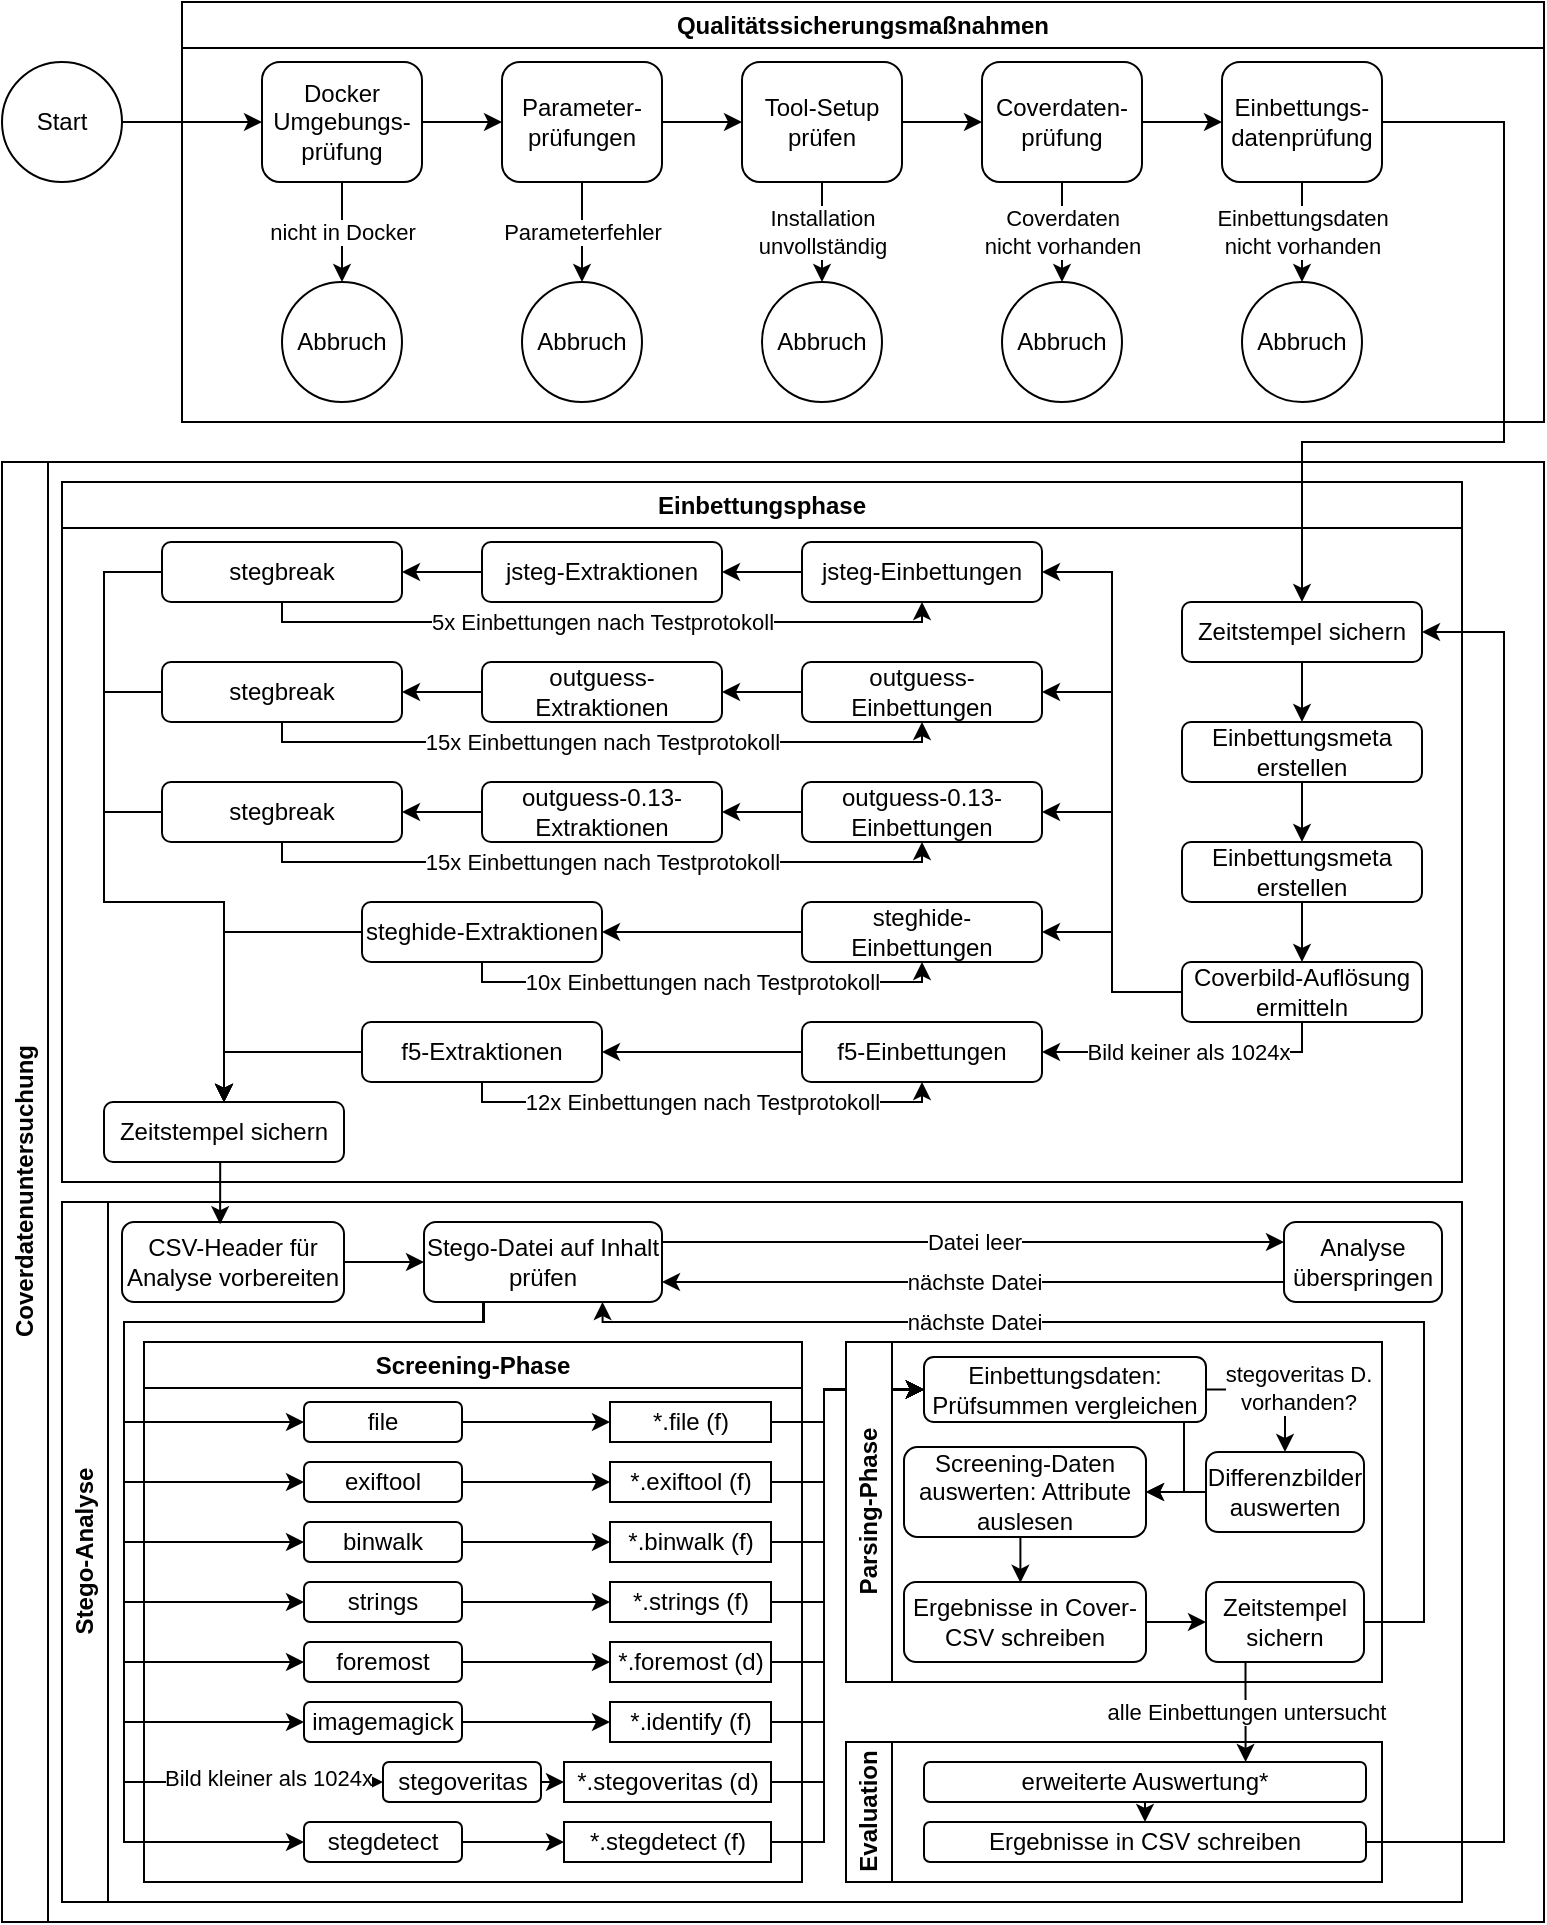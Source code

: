 <mxfile version="20.6.0" type="github">
  <diagram id="C5RBs43oDa-KdzZeNtuy" name="Page-1">
    <mxGraphModel dx="1217" dy="1200" grid="1" gridSize="10" guides="1" tooltips="1" connect="1" arrows="1" fold="1" page="1" pageScale="1" pageWidth="827" pageHeight="1169" math="0" shadow="0">
      <root>
        <mxCell id="WIyWlLk6GJQsqaUBKTNV-0" />
        <mxCell id="WIyWlLk6GJQsqaUBKTNV-1" parent="WIyWlLk6GJQsqaUBKTNV-0" />
        <mxCell id="hyNuw_h5IcWthA8tWcbj-4" value="Qualitätssicherungsmaßnahmen" style="swimlane;whiteSpace=wrap;html=1;labelBackgroundColor=none;" vertex="1" parent="WIyWlLk6GJQsqaUBKTNV-1">
          <mxGeometry x="119" y="10" width="681" height="210" as="geometry" />
        </mxCell>
        <mxCell id="hyNuw_h5IcWthA8tWcbj-13" style="edgeStyle=orthogonalEdgeStyle;rounded=0;orthogonalLoop=1;jettySize=auto;html=1;exitX=1;exitY=0.5;exitDx=0;exitDy=0;entryX=0;entryY=0.5;entryDx=0;entryDy=0;" edge="1" parent="hyNuw_h5IcWthA8tWcbj-4" source="hyNuw_h5IcWthA8tWcbj-6" target="hyNuw_h5IcWthA8tWcbj-7">
          <mxGeometry relative="1" as="geometry" />
        </mxCell>
        <mxCell id="hyNuw_h5IcWthA8tWcbj-23" value="nicht in Docker" style="edgeStyle=orthogonalEdgeStyle;rounded=0;orthogonalLoop=1;jettySize=auto;html=1;exitX=0.5;exitY=1;exitDx=0;exitDy=0;entryX=0.5;entryY=0;entryDx=0;entryDy=0;" edge="1" parent="hyNuw_h5IcWthA8tWcbj-4" source="hyNuw_h5IcWthA8tWcbj-6" target="hyNuw_h5IcWthA8tWcbj-17">
          <mxGeometry relative="1" as="geometry" />
        </mxCell>
        <mxCell id="hyNuw_h5IcWthA8tWcbj-6" value="&lt;div&gt;Docker&lt;/div&gt;&lt;div&gt;Umgebungs-prüfung&lt;/div&gt;" style="rounded=1;whiteSpace=wrap;html=1;labelBackgroundColor=none;" vertex="1" parent="hyNuw_h5IcWthA8tWcbj-4">
          <mxGeometry x="40" y="30" width="80" height="60" as="geometry" />
        </mxCell>
        <mxCell id="hyNuw_h5IcWthA8tWcbj-14" style="edgeStyle=orthogonalEdgeStyle;rounded=0;orthogonalLoop=1;jettySize=auto;html=1;exitX=1;exitY=0.5;exitDx=0;exitDy=0;entryX=0;entryY=0.5;entryDx=0;entryDy=0;" edge="1" parent="hyNuw_h5IcWthA8tWcbj-4" source="hyNuw_h5IcWthA8tWcbj-7" target="hyNuw_h5IcWthA8tWcbj-8">
          <mxGeometry relative="1" as="geometry" />
        </mxCell>
        <mxCell id="hyNuw_h5IcWthA8tWcbj-24" value="Parameterfehler" style="edgeStyle=orthogonalEdgeStyle;rounded=0;orthogonalLoop=1;jettySize=auto;html=1;exitX=0.5;exitY=1;exitDx=0;exitDy=0;entryX=0.5;entryY=0;entryDx=0;entryDy=0;" edge="1" parent="hyNuw_h5IcWthA8tWcbj-4" source="hyNuw_h5IcWthA8tWcbj-7" target="hyNuw_h5IcWthA8tWcbj-18">
          <mxGeometry relative="1" as="geometry" />
        </mxCell>
        <mxCell id="hyNuw_h5IcWthA8tWcbj-7" value="&lt;div&gt;Parameter-&lt;/div&gt;&lt;div&gt;prüfungen&lt;br&gt;&lt;/div&gt;" style="rounded=1;whiteSpace=wrap;html=1;labelBackgroundColor=none;" vertex="1" parent="hyNuw_h5IcWthA8tWcbj-4">
          <mxGeometry x="160" y="30" width="80" height="60" as="geometry" />
        </mxCell>
        <mxCell id="hyNuw_h5IcWthA8tWcbj-15" style="edgeStyle=orthogonalEdgeStyle;rounded=0;orthogonalLoop=1;jettySize=auto;html=1;exitX=1;exitY=0.5;exitDx=0;exitDy=0;entryX=0;entryY=0.5;entryDx=0;entryDy=0;" edge="1" parent="hyNuw_h5IcWthA8tWcbj-4" source="hyNuw_h5IcWthA8tWcbj-8" target="hyNuw_h5IcWthA8tWcbj-10">
          <mxGeometry relative="1" as="geometry" />
        </mxCell>
        <mxCell id="hyNuw_h5IcWthA8tWcbj-25" value="&lt;div&gt;Installation&lt;/div&gt;&lt;div&gt;unvollständig&lt;/div&gt;" style="edgeStyle=orthogonalEdgeStyle;rounded=0;orthogonalLoop=1;jettySize=auto;html=1;exitX=0.5;exitY=1;exitDx=0;exitDy=0;entryX=0.5;entryY=0;entryDx=0;entryDy=0;" edge="1" parent="hyNuw_h5IcWthA8tWcbj-4" source="hyNuw_h5IcWthA8tWcbj-8" target="hyNuw_h5IcWthA8tWcbj-19">
          <mxGeometry relative="1" as="geometry" />
        </mxCell>
        <mxCell id="hyNuw_h5IcWthA8tWcbj-8" value="&lt;div&gt;Tool-Setup&lt;/div&gt;&lt;div&gt;prüfen&lt;br&gt;&lt;/div&gt;" style="rounded=1;whiteSpace=wrap;html=1;labelBackgroundColor=none;" vertex="1" parent="hyNuw_h5IcWthA8tWcbj-4">
          <mxGeometry x="280" y="30" width="80" height="60" as="geometry" />
        </mxCell>
        <mxCell id="hyNuw_h5IcWthA8tWcbj-16" style="edgeStyle=orthogonalEdgeStyle;rounded=0;orthogonalLoop=1;jettySize=auto;html=1;exitX=1;exitY=0.5;exitDx=0;exitDy=0;entryX=0;entryY=0.5;entryDx=0;entryDy=0;" edge="1" parent="hyNuw_h5IcWthA8tWcbj-4" source="hyNuw_h5IcWthA8tWcbj-10" target="hyNuw_h5IcWthA8tWcbj-12">
          <mxGeometry relative="1" as="geometry" />
        </mxCell>
        <mxCell id="hyNuw_h5IcWthA8tWcbj-26" value="&lt;div&gt;Coverdaten&lt;/div&gt;&lt;div&gt;nicht vorhanden&lt;/div&gt;" style="edgeStyle=orthogonalEdgeStyle;rounded=0;orthogonalLoop=1;jettySize=auto;html=1;exitX=0.5;exitY=1;exitDx=0;exitDy=0;" edge="1" parent="hyNuw_h5IcWthA8tWcbj-4" source="hyNuw_h5IcWthA8tWcbj-10" target="hyNuw_h5IcWthA8tWcbj-20">
          <mxGeometry relative="1" as="geometry" />
        </mxCell>
        <mxCell id="hyNuw_h5IcWthA8tWcbj-10" value="Coverdaten-prüfung" style="rounded=1;whiteSpace=wrap;html=1;labelBackgroundColor=none;" vertex="1" parent="hyNuw_h5IcWthA8tWcbj-4">
          <mxGeometry x="400" y="30" width="80" height="60" as="geometry" />
        </mxCell>
        <mxCell id="hyNuw_h5IcWthA8tWcbj-27" value="&lt;div&gt;Einbettungsdaten&lt;/div&gt;&lt;div&gt;nicht vorhanden&lt;br&gt;&lt;/div&gt;" style="edgeStyle=orthogonalEdgeStyle;rounded=0;orthogonalLoop=1;jettySize=auto;html=1;exitX=0.5;exitY=1;exitDx=0;exitDy=0;" edge="1" parent="hyNuw_h5IcWthA8tWcbj-4" source="hyNuw_h5IcWthA8tWcbj-12" target="hyNuw_h5IcWthA8tWcbj-22">
          <mxGeometry relative="1" as="geometry" />
        </mxCell>
        <mxCell id="hyNuw_h5IcWthA8tWcbj-12" value="Einbettungs-datenprüfung" style="rounded=1;whiteSpace=wrap;html=1;labelBackgroundColor=none;" vertex="1" parent="hyNuw_h5IcWthA8tWcbj-4">
          <mxGeometry x="520" y="30" width="80" height="60" as="geometry" />
        </mxCell>
        <mxCell id="hyNuw_h5IcWthA8tWcbj-17" value="Abbruch" style="ellipse;whiteSpace=wrap;html=1;aspect=fixed;labelBackgroundColor=none;" vertex="1" parent="hyNuw_h5IcWthA8tWcbj-4">
          <mxGeometry x="50" y="140" width="60" height="60" as="geometry" />
        </mxCell>
        <mxCell id="hyNuw_h5IcWthA8tWcbj-18" value="Abbruch" style="ellipse;whiteSpace=wrap;html=1;aspect=fixed;labelBackgroundColor=none;" vertex="1" parent="hyNuw_h5IcWthA8tWcbj-4">
          <mxGeometry x="170" y="140" width="60" height="60" as="geometry" />
        </mxCell>
        <mxCell id="hyNuw_h5IcWthA8tWcbj-19" value="Abbruch" style="ellipse;whiteSpace=wrap;html=1;aspect=fixed;labelBackgroundColor=none;" vertex="1" parent="hyNuw_h5IcWthA8tWcbj-4">
          <mxGeometry x="290" y="140" width="60" height="60" as="geometry" />
        </mxCell>
        <mxCell id="hyNuw_h5IcWthA8tWcbj-20" value="Abbruch" style="ellipse;whiteSpace=wrap;html=1;aspect=fixed;labelBackgroundColor=none;" vertex="1" parent="hyNuw_h5IcWthA8tWcbj-4">
          <mxGeometry x="410" y="140" width="60" height="60" as="geometry" />
        </mxCell>
        <mxCell id="hyNuw_h5IcWthA8tWcbj-22" value="Abbruch" style="ellipse;whiteSpace=wrap;html=1;aspect=fixed;labelBackgroundColor=none;" vertex="1" parent="hyNuw_h5IcWthA8tWcbj-4">
          <mxGeometry x="530" y="140" width="60" height="60" as="geometry" />
        </mxCell>
        <mxCell id="hyNuw_h5IcWthA8tWcbj-21" style="edgeStyle=orthogonalEdgeStyle;rounded=0;orthogonalLoop=1;jettySize=auto;html=1;exitX=1;exitY=0.5;exitDx=0;exitDy=0;" edge="1" parent="WIyWlLk6GJQsqaUBKTNV-1" source="hyNuw_h5IcWthA8tWcbj-5" target="hyNuw_h5IcWthA8tWcbj-6">
          <mxGeometry relative="1" as="geometry" />
        </mxCell>
        <mxCell id="hyNuw_h5IcWthA8tWcbj-5" value="Start" style="ellipse;whiteSpace=wrap;html=1;aspect=fixed;labelBackgroundColor=none;" vertex="1" parent="WIyWlLk6GJQsqaUBKTNV-1">
          <mxGeometry x="29" y="40" width="60" height="60" as="geometry" />
        </mxCell>
        <mxCell id="hyNuw_h5IcWthA8tWcbj-29" value="&lt;div&gt;Coverdatenuntersuchung&lt;/div&gt;" style="swimlane;horizontal=0;whiteSpace=wrap;html=1;labelBackgroundColor=none;" vertex="1" parent="WIyWlLk6GJQsqaUBKTNV-1">
          <mxGeometry x="29" y="240" width="771" height="730" as="geometry" />
        </mxCell>
        <mxCell id="hyNuw_h5IcWthA8tWcbj-31" value="Einbettungsphase" style="swimlane;whiteSpace=wrap;html=1;labelBackgroundColor=none;" vertex="1" parent="hyNuw_h5IcWthA8tWcbj-29">
          <mxGeometry x="30" y="10" width="700" height="350" as="geometry">
            <mxRectangle x="40" y="20" width="140" height="30" as="alternateBounds" />
          </mxGeometry>
        </mxCell>
        <mxCell id="hyNuw_h5IcWthA8tWcbj-52" style="edgeStyle=orthogonalEdgeStyle;rounded=0;orthogonalLoop=1;jettySize=auto;html=1;exitX=0;exitY=0.5;exitDx=0;exitDy=0;entryX=1;entryY=0.5;entryDx=0;entryDy=0;" edge="1" parent="hyNuw_h5IcWthA8tWcbj-31" source="hyNuw_h5IcWthA8tWcbj-32" target="hyNuw_h5IcWthA8tWcbj-37">
          <mxGeometry relative="1" as="geometry" />
        </mxCell>
        <mxCell id="hyNuw_h5IcWthA8tWcbj-32" value="jsteg-Einbettungen" style="rounded=1;whiteSpace=wrap;html=1;labelBackgroundColor=none;" vertex="1" parent="hyNuw_h5IcWthA8tWcbj-31">
          <mxGeometry x="370" y="30" width="120" height="30" as="geometry" />
        </mxCell>
        <mxCell id="hyNuw_h5IcWthA8tWcbj-53" style="edgeStyle=orthogonalEdgeStyle;rounded=0;orthogonalLoop=1;jettySize=auto;html=1;exitX=0;exitY=0.5;exitDx=0;exitDy=0;entryX=1;entryY=0.5;entryDx=0;entryDy=0;" edge="1" parent="hyNuw_h5IcWthA8tWcbj-31" source="hyNuw_h5IcWthA8tWcbj-33" target="hyNuw_h5IcWthA8tWcbj-38">
          <mxGeometry relative="1" as="geometry" />
        </mxCell>
        <mxCell id="hyNuw_h5IcWthA8tWcbj-33" value="outguess-Einbettungen" style="rounded=1;whiteSpace=wrap;html=1;labelBackgroundColor=none;" vertex="1" parent="hyNuw_h5IcWthA8tWcbj-31">
          <mxGeometry x="370" y="90" width="120" height="30" as="geometry" />
        </mxCell>
        <mxCell id="hyNuw_h5IcWthA8tWcbj-54" style="edgeStyle=orthogonalEdgeStyle;rounded=0;orthogonalLoop=1;jettySize=auto;html=1;exitX=0;exitY=0.5;exitDx=0;exitDy=0;entryX=1;entryY=0.5;entryDx=0;entryDy=0;" edge="1" parent="hyNuw_h5IcWthA8tWcbj-31" source="hyNuw_h5IcWthA8tWcbj-34" target="hyNuw_h5IcWthA8tWcbj-39">
          <mxGeometry relative="1" as="geometry" />
        </mxCell>
        <mxCell id="hyNuw_h5IcWthA8tWcbj-34" value="outguess-0.13-Einbettungen" style="rounded=1;whiteSpace=wrap;html=1;labelBackgroundColor=none;" vertex="1" parent="hyNuw_h5IcWthA8tWcbj-31">
          <mxGeometry x="370" y="150" width="120" height="30" as="geometry" />
        </mxCell>
        <mxCell id="hyNuw_h5IcWthA8tWcbj-55" style="edgeStyle=orthogonalEdgeStyle;rounded=0;orthogonalLoop=1;jettySize=auto;html=1;exitX=0;exitY=0.5;exitDx=0;exitDy=0;entryX=1;entryY=0.5;entryDx=0;entryDy=0;" edge="1" parent="hyNuw_h5IcWthA8tWcbj-31" source="hyNuw_h5IcWthA8tWcbj-35" target="hyNuw_h5IcWthA8tWcbj-40">
          <mxGeometry relative="1" as="geometry" />
        </mxCell>
        <mxCell id="hyNuw_h5IcWthA8tWcbj-35" value="steghide-Einbettungen" style="rounded=1;whiteSpace=wrap;html=1;labelBackgroundColor=none;" vertex="1" parent="hyNuw_h5IcWthA8tWcbj-31">
          <mxGeometry x="370" y="210" width="120" height="30" as="geometry" />
        </mxCell>
        <mxCell id="hyNuw_h5IcWthA8tWcbj-56" style="edgeStyle=orthogonalEdgeStyle;rounded=0;orthogonalLoop=1;jettySize=auto;html=1;exitX=0;exitY=0.5;exitDx=0;exitDy=0;entryX=1;entryY=0.5;entryDx=0;entryDy=0;" edge="1" parent="hyNuw_h5IcWthA8tWcbj-31" source="hyNuw_h5IcWthA8tWcbj-36" target="hyNuw_h5IcWthA8tWcbj-41">
          <mxGeometry relative="1" as="geometry" />
        </mxCell>
        <mxCell id="hyNuw_h5IcWthA8tWcbj-36" value="f5-Einbettungen" style="rounded=1;whiteSpace=wrap;html=1;labelBackgroundColor=none;" vertex="1" parent="hyNuw_h5IcWthA8tWcbj-31">
          <mxGeometry x="370" y="270" width="120" height="30" as="geometry" />
        </mxCell>
        <mxCell id="hyNuw_h5IcWthA8tWcbj-82" style="edgeStyle=orthogonalEdgeStyle;rounded=0;orthogonalLoop=1;jettySize=auto;html=1;exitX=0;exitY=0.5;exitDx=0;exitDy=0;entryX=1;entryY=0.5;entryDx=0;entryDy=0;" edge="1" parent="hyNuw_h5IcWthA8tWcbj-31" source="hyNuw_h5IcWthA8tWcbj-37" target="hyNuw_h5IcWthA8tWcbj-57">
          <mxGeometry relative="1" as="geometry" />
        </mxCell>
        <mxCell id="hyNuw_h5IcWthA8tWcbj-37" value="jsteg-Extraktionen" style="rounded=1;whiteSpace=wrap;html=1;labelBackgroundColor=none;" vertex="1" parent="hyNuw_h5IcWthA8tWcbj-31">
          <mxGeometry x="210" y="30" width="120" height="30" as="geometry" />
        </mxCell>
        <mxCell id="hyNuw_h5IcWthA8tWcbj-83" style="edgeStyle=orthogonalEdgeStyle;rounded=0;orthogonalLoop=1;jettySize=auto;html=1;exitX=0;exitY=0.5;exitDx=0;exitDy=0;entryX=1;entryY=0.5;entryDx=0;entryDy=0;" edge="1" parent="hyNuw_h5IcWthA8tWcbj-31" source="hyNuw_h5IcWthA8tWcbj-38" target="hyNuw_h5IcWthA8tWcbj-58">
          <mxGeometry relative="1" as="geometry" />
        </mxCell>
        <mxCell id="hyNuw_h5IcWthA8tWcbj-38" value="&lt;div&gt;outguess-Extraktionen&lt;/div&gt;" style="rounded=1;whiteSpace=wrap;html=1;labelBackgroundColor=none;" vertex="1" parent="hyNuw_h5IcWthA8tWcbj-31">
          <mxGeometry x="210" y="90" width="120" height="30" as="geometry" />
        </mxCell>
        <mxCell id="hyNuw_h5IcWthA8tWcbj-84" style="edgeStyle=orthogonalEdgeStyle;rounded=0;orthogonalLoop=1;jettySize=auto;html=1;exitX=0;exitY=0.5;exitDx=0;exitDy=0;entryX=1;entryY=0.5;entryDx=0;entryDy=0;" edge="1" parent="hyNuw_h5IcWthA8tWcbj-31" source="hyNuw_h5IcWthA8tWcbj-39" target="hyNuw_h5IcWthA8tWcbj-59">
          <mxGeometry relative="1" as="geometry" />
        </mxCell>
        <mxCell id="hyNuw_h5IcWthA8tWcbj-39" value="outguess-0.13-Extraktionen" style="rounded=1;whiteSpace=wrap;html=1;labelBackgroundColor=none;" vertex="1" parent="hyNuw_h5IcWthA8tWcbj-31">
          <mxGeometry x="210" y="150" width="120" height="30" as="geometry" />
        </mxCell>
        <mxCell id="hyNuw_h5IcWthA8tWcbj-99" value="10x Einbettungen nach Testprotokoll" style="edgeStyle=orthogonalEdgeStyle;rounded=0;orthogonalLoop=1;jettySize=auto;html=1;exitX=0.5;exitY=1;exitDx=0;exitDy=0;entryX=0.5;entryY=1;entryDx=0;entryDy=0;" edge="1" parent="hyNuw_h5IcWthA8tWcbj-31" source="hyNuw_h5IcWthA8tWcbj-40" target="hyNuw_h5IcWthA8tWcbj-35">
          <mxGeometry relative="1" as="geometry">
            <Array as="points">
              <mxPoint x="210" y="250" />
              <mxPoint x="430" y="250" />
            </Array>
          </mxGeometry>
        </mxCell>
        <mxCell id="hyNuw_h5IcWthA8tWcbj-105" style="edgeStyle=orthogonalEdgeStyle;rounded=0;orthogonalLoop=1;jettySize=auto;html=1;exitX=0;exitY=0.5;exitDx=0;exitDy=0;entryX=0.5;entryY=0;entryDx=0;entryDy=0;" edge="1" parent="hyNuw_h5IcWthA8tWcbj-31" source="hyNuw_h5IcWthA8tWcbj-40" target="hyNuw_h5IcWthA8tWcbj-101">
          <mxGeometry relative="1" as="geometry" />
        </mxCell>
        <mxCell id="hyNuw_h5IcWthA8tWcbj-40" value="steghide-Extraktionen" style="rounded=1;whiteSpace=wrap;html=1;labelBackgroundColor=none;" vertex="1" parent="hyNuw_h5IcWthA8tWcbj-31">
          <mxGeometry x="150" y="210" width="120" height="30" as="geometry" />
        </mxCell>
        <mxCell id="hyNuw_h5IcWthA8tWcbj-100" value="12x Einbettungen nach Testprotokoll" style="edgeStyle=orthogonalEdgeStyle;rounded=0;orthogonalLoop=1;jettySize=auto;html=1;exitX=0.5;exitY=1;exitDx=0;exitDy=0;entryX=0.5;entryY=1;entryDx=0;entryDy=0;" edge="1" parent="hyNuw_h5IcWthA8tWcbj-31" source="hyNuw_h5IcWthA8tWcbj-41" target="hyNuw_h5IcWthA8tWcbj-36">
          <mxGeometry relative="1" as="geometry">
            <Array as="points">
              <mxPoint x="210" y="310" />
              <mxPoint x="430" y="310" />
            </Array>
          </mxGeometry>
        </mxCell>
        <mxCell id="hyNuw_h5IcWthA8tWcbj-106" style="edgeStyle=orthogonalEdgeStyle;rounded=0;orthogonalLoop=1;jettySize=auto;html=1;exitX=0;exitY=0.5;exitDx=0;exitDy=0;" edge="1" parent="hyNuw_h5IcWthA8tWcbj-31" source="hyNuw_h5IcWthA8tWcbj-41" target="hyNuw_h5IcWthA8tWcbj-101">
          <mxGeometry relative="1" as="geometry" />
        </mxCell>
        <mxCell id="hyNuw_h5IcWthA8tWcbj-41" value="f5-Extraktionen" style="rounded=1;whiteSpace=wrap;html=1;labelBackgroundColor=none;" vertex="1" parent="hyNuw_h5IcWthA8tWcbj-31">
          <mxGeometry x="150" y="270" width="120" height="30" as="geometry" />
        </mxCell>
        <mxCell id="hyNuw_h5IcWthA8tWcbj-95" value="5x Einbettungen nach Testprotokoll" style="edgeStyle=orthogonalEdgeStyle;rounded=0;orthogonalLoop=1;jettySize=auto;html=1;exitX=0.5;exitY=1;exitDx=0;exitDy=0;entryX=0.5;entryY=1;entryDx=0;entryDy=0;" edge="1" parent="hyNuw_h5IcWthA8tWcbj-31" source="hyNuw_h5IcWthA8tWcbj-57" target="hyNuw_h5IcWthA8tWcbj-32">
          <mxGeometry relative="1" as="geometry">
            <Array as="points">
              <mxPoint x="110" y="70" />
              <mxPoint x="430" y="70" />
            </Array>
          </mxGeometry>
        </mxCell>
        <mxCell id="hyNuw_h5IcWthA8tWcbj-112" style="edgeStyle=orthogonalEdgeStyle;rounded=0;orthogonalLoop=1;jettySize=auto;html=1;exitX=0;exitY=0.5;exitDx=0;exitDy=0;entryX=0.5;entryY=0;entryDx=0;entryDy=0;" edge="1" parent="hyNuw_h5IcWthA8tWcbj-31" source="hyNuw_h5IcWthA8tWcbj-57" target="hyNuw_h5IcWthA8tWcbj-101">
          <mxGeometry relative="1" as="geometry">
            <Array as="points">
              <mxPoint x="21" y="45" />
              <mxPoint x="21" y="210" />
              <mxPoint x="81" y="210" />
            </Array>
          </mxGeometry>
        </mxCell>
        <mxCell id="hyNuw_h5IcWthA8tWcbj-57" value="stegbreak" style="rounded=1;whiteSpace=wrap;html=1;labelBackgroundColor=none;" vertex="1" parent="hyNuw_h5IcWthA8tWcbj-31">
          <mxGeometry x="50" y="30" width="120" height="30" as="geometry" />
        </mxCell>
        <mxCell id="hyNuw_h5IcWthA8tWcbj-96" value="15x Einbettungen nach Testprotokoll" style="edgeStyle=orthogonalEdgeStyle;rounded=0;orthogonalLoop=1;jettySize=auto;html=1;exitX=0.5;exitY=1;exitDx=0;exitDy=0;entryX=0.5;entryY=1;entryDx=0;entryDy=0;" edge="1" parent="hyNuw_h5IcWthA8tWcbj-31" source="hyNuw_h5IcWthA8tWcbj-58" target="hyNuw_h5IcWthA8tWcbj-33">
          <mxGeometry relative="1" as="geometry">
            <Array as="points">
              <mxPoint x="110" y="130" />
              <mxPoint x="430" y="130" />
            </Array>
          </mxGeometry>
        </mxCell>
        <mxCell id="hyNuw_h5IcWthA8tWcbj-113" style="edgeStyle=orthogonalEdgeStyle;rounded=0;orthogonalLoop=1;jettySize=auto;html=1;exitX=0;exitY=0.5;exitDx=0;exitDy=0;entryX=0.5;entryY=0;entryDx=0;entryDy=0;" edge="1" parent="hyNuw_h5IcWthA8tWcbj-31" source="hyNuw_h5IcWthA8tWcbj-58" target="hyNuw_h5IcWthA8tWcbj-101">
          <mxGeometry relative="1" as="geometry">
            <Array as="points">
              <mxPoint x="21" y="105" />
              <mxPoint x="21" y="210" />
              <mxPoint x="81" y="210" />
            </Array>
          </mxGeometry>
        </mxCell>
        <mxCell id="hyNuw_h5IcWthA8tWcbj-58" value="stegbreak" style="rounded=1;whiteSpace=wrap;html=1;labelBackgroundColor=none;" vertex="1" parent="hyNuw_h5IcWthA8tWcbj-31">
          <mxGeometry x="50" y="90" width="120" height="30" as="geometry" />
        </mxCell>
        <mxCell id="hyNuw_h5IcWthA8tWcbj-97" value="15x Einbettungen nach Testprotokoll" style="edgeStyle=orthogonalEdgeStyle;rounded=0;orthogonalLoop=1;jettySize=auto;html=1;exitX=0.5;exitY=1;exitDx=0;exitDy=0;entryX=0.5;entryY=1;entryDx=0;entryDy=0;" edge="1" parent="hyNuw_h5IcWthA8tWcbj-31" source="hyNuw_h5IcWthA8tWcbj-59" target="hyNuw_h5IcWthA8tWcbj-34">
          <mxGeometry relative="1" as="geometry">
            <Array as="points">
              <mxPoint x="110" y="190" />
              <mxPoint x="430" y="190" />
            </Array>
          </mxGeometry>
        </mxCell>
        <mxCell id="hyNuw_h5IcWthA8tWcbj-114" style="edgeStyle=orthogonalEdgeStyle;rounded=0;orthogonalLoop=1;jettySize=auto;html=1;exitX=0;exitY=0.5;exitDx=0;exitDy=0;entryX=0.5;entryY=0;entryDx=0;entryDy=0;" edge="1" parent="hyNuw_h5IcWthA8tWcbj-31" source="hyNuw_h5IcWthA8tWcbj-59" target="hyNuw_h5IcWthA8tWcbj-101">
          <mxGeometry relative="1" as="geometry">
            <Array as="points">
              <mxPoint x="21" y="165" />
              <mxPoint x="21" y="210" />
              <mxPoint x="81" y="210" />
            </Array>
          </mxGeometry>
        </mxCell>
        <mxCell id="hyNuw_h5IcWthA8tWcbj-59" value="stegbreak" style="rounded=1;whiteSpace=wrap;html=1;labelBackgroundColor=none;" vertex="1" parent="hyNuw_h5IcWthA8tWcbj-31">
          <mxGeometry x="50" y="150" width="120" height="30" as="geometry" />
        </mxCell>
        <mxCell id="hyNuw_h5IcWthA8tWcbj-69" style="edgeStyle=orthogonalEdgeStyle;rounded=0;orthogonalLoop=1;jettySize=auto;html=1;exitX=0.5;exitY=1;exitDx=0;exitDy=0;entryX=0.5;entryY=0;entryDx=0;entryDy=0;" edge="1" parent="hyNuw_h5IcWthA8tWcbj-31" source="hyNuw_h5IcWthA8tWcbj-61" target="hyNuw_h5IcWthA8tWcbj-62">
          <mxGeometry relative="1" as="geometry" />
        </mxCell>
        <mxCell id="hyNuw_h5IcWthA8tWcbj-61" value="Zeitstempel sichern" style="rounded=1;whiteSpace=wrap;html=1;labelBackgroundColor=none;" vertex="1" parent="hyNuw_h5IcWthA8tWcbj-31">
          <mxGeometry x="560" y="60" width="120" height="30" as="geometry" />
        </mxCell>
        <mxCell id="hyNuw_h5IcWthA8tWcbj-70" style="edgeStyle=orthogonalEdgeStyle;rounded=0;orthogonalLoop=1;jettySize=auto;html=1;exitX=0.5;exitY=1;exitDx=0;exitDy=0;entryX=0.5;entryY=0;entryDx=0;entryDy=0;" edge="1" parent="hyNuw_h5IcWthA8tWcbj-31" source="hyNuw_h5IcWthA8tWcbj-62" target="hyNuw_h5IcWthA8tWcbj-63">
          <mxGeometry relative="1" as="geometry" />
        </mxCell>
        <mxCell id="hyNuw_h5IcWthA8tWcbj-62" value="Einbettungsmeta erstellen" style="rounded=1;whiteSpace=wrap;html=1;labelBackgroundColor=none;" vertex="1" parent="hyNuw_h5IcWthA8tWcbj-31">
          <mxGeometry x="560" y="120" width="120" height="30" as="geometry" />
        </mxCell>
        <mxCell id="hyNuw_h5IcWthA8tWcbj-71" style="edgeStyle=orthogonalEdgeStyle;rounded=0;orthogonalLoop=1;jettySize=auto;html=1;exitX=0.5;exitY=1;exitDx=0;exitDy=0;entryX=0.5;entryY=0;entryDx=0;entryDy=0;" edge="1" parent="hyNuw_h5IcWthA8tWcbj-31" source="hyNuw_h5IcWthA8tWcbj-63" target="hyNuw_h5IcWthA8tWcbj-64">
          <mxGeometry relative="1" as="geometry" />
        </mxCell>
        <mxCell id="hyNuw_h5IcWthA8tWcbj-63" value="Einbettungsmeta erstellen" style="rounded=1;whiteSpace=wrap;html=1;labelBackgroundColor=none;" vertex="1" parent="hyNuw_h5IcWthA8tWcbj-31">
          <mxGeometry x="560" y="180" width="120" height="30" as="geometry" />
        </mxCell>
        <mxCell id="hyNuw_h5IcWthA8tWcbj-78" style="edgeStyle=orthogonalEdgeStyle;rounded=0;orthogonalLoop=1;jettySize=auto;html=1;exitX=0;exitY=0.5;exitDx=0;exitDy=0;entryX=1;entryY=0.5;entryDx=0;entryDy=0;" edge="1" parent="hyNuw_h5IcWthA8tWcbj-31" source="hyNuw_h5IcWthA8tWcbj-64" target="hyNuw_h5IcWthA8tWcbj-32">
          <mxGeometry relative="1" as="geometry" />
        </mxCell>
        <mxCell id="hyNuw_h5IcWthA8tWcbj-79" style="edgeStyle=orthogonalEdgeStyle;rounded=0;orthogonalLoop=1;jettySize=auto;html=1;exitX=0;exitY=0.5;exitDx=0;exitDy=0;entryX=1;entryY=0.5;entryDx=0;entryDy=0;" edge="1" parent="hyNuw_h5IcWthA8tWcbj-31" source="hyNuw_h5IcWthA8tWcbj-64" target="hyNuw_h5IcWthA8tWcbj-33">
          <mxGeometry relative="1" as="geometry" />
        </mxCell>
        <mxCell id="hyNuw_h5IcWthA8tWcbj-80" style="edgeStyle=orthogonalEdgeStyle;rounded=0;orthogonalLoop=1;jettySize=auto;html=1;exitX=0;exitY=0.5;exitDx=0;exitDy=0;entryX=1;entryY=0.5;entryDx=0;entryDy=0;" edge="1" parent="hyNuw_h5IcWthA8tWcbj-31" source="hyNuw_h5IcWthA8tWcbj-64" target="hyNuw_h5IcWthA8tWcbj-34">
          <mxGeometry relative="1" as="geometry" />
        </mxCell>
        <mxCell id="hyNuw_h5IcWthA8tWcbj-81" style="edgeStyle=orthogonalEdgeStyle;rounded=0;orthogonalLoop=1;jettySize=auto;html=1;exitX=0;exitY=0.5;exitDx=0;exitDy=0;entryX=1;entryY=0.5;entryDx=0;entryDy=0;" edge="1" parent="hyNuw_h5IcWthA8tWcbj-31" source="hyNuw_h5IcWthA8tWcbj-64" target="hyNuw_h5IcWthA8tWcbj-35">
          <mxGeometry relative="1" as="geometry" />
        </mxCell>
        <mxCell id="hyNuw_h5IcWthA8tWcbj-197" value="Bild keiner als 1024x" style="edgeStyle=orthogonalEdgeStyle;rounded=0;orthogonalLoop=1;jettySize=auto;html=1;exitX=0.5;exitY=1;exitDx=0;exitDy=0;entryX=1;entryY=0.5;entryDx=0;entryDy=0;" edge="1" parent="hyNuw_h5IcWthA8tWcbj-31" source="hyNuw_h5IcWthA8tWcbj-64" target="hyNuw_h5IcWthA8tWcbj-36">
          <mxGeometry relative="1" as="geometry">
            <Array as="points">
              <mxPoint x="620" y="285" />
            </Array>
          </mxGeometry>
        </mxCell>
        <mxCell id="hyNuw_h5IcWthA8tWcbj-64" value="Coverbild-Auflösung ermitteln" style="rounded=1;whiteSpace=wrap;html=1;labelBackgroundColor=none;" vertex="1" parent="hyNuw_h5IcWthA8tWcbj-31">
          <mxGeometry x="560" y="240" width="120" height="30" as="geometry" />
        </mxCell>
        <mxCell id="hyNuw_h5IcWthA8tWcbj-101" value="Zeitstempel sichern" style="rounded=1;whiteSpace=wrap;html=1;labelBackgroundColor=none;" vertex="1" parent="hyNuw_h5IcWthA8tWcbj-31">
          <mxGeometry x="21" y="310" width="120" height="30" as="geometry" />
        </mxCell>
        <mxCell id="hyNuw_h5IcWthA8tWcbj-108" value="Stego-Analyse" style="swimlane;horizontal=0;whiteSpace=wrap;html=1;labelBackgroundColor=none;startSize=23;" vertex="1" parent="hyNuw_h5IcWthA8tWcbj-29">
          <mxGeometry x="30" y="370" width="700" height="350" as="geometry" />
        </mxCell>
        <mxCell id="hyNuw_h5IcWthA8tWcbj-125" style="edgeStyle=orthogonalEdgeStyle;rounded=0;orthogonalLoop=1;jettySize=auto;html=1;exitX=1;exitY=0.5;exitDx=0;exitDy=0;entryX=0;entryY=0.5;entryDx=0;entryDy=0;" edge="1" parent="hyNuw_h5IcWthA8tWcbj-108" source="hyNuw_h5IcWthA8tWcbj-118" target="hyNuw_h5IcWthA8tWcbj-120">
          <mxGeometry relative="1" as="geometry" />
        </mxCell>
        <mxCell id="hyNuw_h5IcWthA8tWcbj-118" value="&lt;div&gt;CSV-Header für Analyse vorbereiten&lt;/div&gt;" style="rounded=1;whiteSpace=wrap;html=1;labelBackgroundColor=none;" vertex="1" parent="hyNuw_h5IcWthA8tWcbj-108">
          <mxGeometry x="30" y="10" width="111" height="40" as="geometry" />
        </mxCell>
        <mxCell id="hyNuw_h5IcWthA8tWcbj-130" value="Datei leer" style="edgeStyle=orthogonalEdgeStyle;rounded=0;orthogonalLoop=1;jettySize=auto;html=1;exitX=1;exitY=0.25;exitDx=0;exitDy=0;entryX=0;entryY=0.25;entryDx=0;entryDy=0;" edge="1" parent="hyNuw_h5IcWthA8tWcbj-108" source="hyNuw_h5IcWthA8tWcbj-120" target="hyNuw_h5IcWthA8tWcbj-128">
          <mxGeometry relative="1" as="geometry" />
        </mxCell>
        <mxCell id="hyNuw_h5IcWthA8tWcbj-170" style="edgeStyle=orthogonalEdgeStyle;rounded=0;orthogonalLoop=1;jettySize=auto;html=1;exitX=0.25;exitY=1;exitDx=0;exitDy=0;entryX=0;entryY=0.5;entryDx=0;entryDy=0;" edge="1" parent="hyNuw_h5IcWthA8tWcbj-108" source="hyNuw_h5IcWthA8tWcbj-120" target="hyNuw_h5IcWthA8tWcbj-158">
          <mxGeometry relative="1" as="geometry">
            <Array as="points">
              <mxPoint x="211" y="60" />
              <mxPoint x="31" y="60" />
              <mxPoint x="31" y="110" />
            </Array>
          </mxGeometry>
        </mxCell>
        <mxCell id="hyNuw_h5IcWthA8tWcbj-171" style="edgeStyle=orthogonalEdgeStyle;rounded=0;orthogonalLoop=1;jettySize=auto;html=1;exitX=0.25;exitY=1;exitDx=0;exitDy=0;entryX=0;entryY=0.5;entryDx=0;entryDy=0;" edge="1" parent="hyNuw_h5IcWthA8tWcbj-108" source="hyNuw_h5IcWthA8tWcbj-120" target="hyNuw_h5IcWthA8tWcbj-159">
          <mxGeometry relative="1" as="geometry">
            <Array as="points">
              <mxPoint x="211" y="60" />
              <mxPoint x="31" y="60" />
              <mxPoint x="31" y="140" />
            </Array>
          </mxGeometry>
        </mxCell>
        <mxCell id="hyNuw_h5IcWthA8tWcbj-172" style="edgeStyle=orthogonalEdgeStyle;rounded=0;orthogonalLoop=1;jettySize=auto;html=1;exitX=0.25;exitY=1;exitDx=0;exitDy=0;entryX=0;entryY=0.5;entryDx=0;entryDy=0;" edge="1" parent="hyNuw_h5IcWthA8tWcbj-108" source="hyNuw_h5IcWthA8tWcbj-120" target="hyNuw_h5IcWthA8tWcbj-160">
          <mxGeometry relative="1" as="geometry">
            <Array as="points">
              <mxPoint x="211" y="60" />
              <mxPoint x="31" y="60" />
              <mxPoint x="31" y="170" />
            </Array>
          </mxGeometry>
        </mxCell>
        <mxCell id="hyNuw_h5IcWthA8tWcbj-173" style="edgeStyle=orthogonalEdgeStyle;rounded=0;orthogonalLoop=1;jettySize=auto;html=1;exitX=0.25;exitY=1;exitDx=0;exitDy=0;entryX=0;entryY=0.5;entryDx=0;entryDy=0;" edge="1" parent="hyNuw_h5IcWthA8tWcbj-108" source="hyNuw_h5IcWthA8tWcbj-120" target="hyNuw_h5IcWthA8tWcbj-161">
          <mxGeometry relative="1" as="geometry">
            <Array as="points">
              <mxPoint x="211" y="60" />
              <mxPoint x="31" y="60" />
              <mxPoint x="31" y="200" />
            </Array>
          </mxGeometry>
        </mxCell>
        <mxCell id="hyNuw_h5IcWthA8tWcbj-174" style="edgeStyle=orthogonalEdgeStyle;rounded=0;orthogonalLoop=1;jettySize=auto;html=1;exitX=0.25;exitY=1;exitDx=0;exitDy=0;entryX=0;entryY=0.5;entryDx=0;entryDy=0;" edge="1" parent="hyNuw_h5IcWthA8tWcbj-108" source="hyNuw_h5IcWthA8tWcbj-120" target="hyNuw_h5IcWthA8tWcbj-162">
          <mxGeometry relative="1" as="geometry">
            <Array as="points">
              <mxPoint x="211" y="60" />
              <mxPoint x="31" y="60" />
              <mxPoint x="31" y="230" />
            </Array>
          </mxGeometry>
        </mxCell>
        <mxCell id="hyNuw_h5IcWthA8tWcbj-175" style="edgeStyle=orthogonalEdgeStyle;rounded=0;orthogonalLoop=1;jettySize=auto;html=1;exitX=0.25;exitY=1;exitDx=0;exitDy=0;entryX=0;entryY=0.5;entryDx=0;entryDy=0;" edge="1" parent="hyNuw_h5IcWthA8tWcbj-108" source="hyNuw_h5IcWthA8tWcbj-120" target="hyNuw_h5IcWthA8tWcbj-163">
          <mxGeometry relative="1" as="geometry">
            <Array as="points">
              <mxPoint x="211" y="60" />
              <mxPoint x="31" y="60" />
              <mxPoint x="31" y="260" />
            </Array>
          </mxGeometry>
        </mxCell>
        <mxCell id="hyNuw_h5IcWthA8tWcbj-176" style="edgeStyle=orthogonalEdgeStyle;rounded=0;orthogonalLoop=1;jettySize=auto;html=1;exitX=0.25;exitY=1;exitDx=0;exitDy=0;entryX=0;entryY=0.5;entryDx=0;entryDy=0;" edge="1" parent="hyNuw_h5IcWthA8tWcbj-108" source="hyNuw_h5IcWthA8tWcbj-120" target="hyNuw_h5IcWthA8tWcbj-164">
          <mxGeometry relative="1" as="geometry">
            <Array as="points">
              <mxPoint x="211" y="60" />
              <mxPoint x="31" y="60" />
              <mxPoint x="31" y="290" />
            </Array>
          </mxGeometry>
        </mxCell>
        <mxCell id="hyNuw_h5IcWthA8tWcbj-178" value="Bild kleiner als 1024x" style="edgeLabel;html=1;align=center;verticalAlign=middle;resizable=0;points=[];" vertex="1" connectable="0" parent="hyNuw_h5IcWthA8tWcbj-176">
          <mxGeometry x="0.601" relative="1" as="geometry">
            <mxPoint x="52" y="-2" as="offset" />
          </mxGeometry>
        </mxCell>
        <mxCell id="hyNuw_h5IcWthA8tWcbj-177" style="edgeStyle=orthogonalEdgeStyle;rounded=0;orthogonalLoop=1;jettySize=auto;html=1;exitX=0.25;exitY=1;exitDx=0;exitDy=0;entryX=0;entryY=0.5;entryDx=0;entryDy=0;" edge="1" parent="hyNuw_h5IcWthA8tWcbj-108" source="hyNuw_h5IcWthA8tWcbj-120" target="hyNuw_h5IcWthA8tWcbj-165">
          <mxGeometry relative="1" as="geometry">
            <Array as="points">
              <mxPoint x="211" y="60" />
              <mxPoint x="31" y="60" />
              <mxPoint x="31" y="320" />
            </Array>
          </mxGeometry>
        </mxCell>
        <mxCell id="hyNuw_h5IcWthA8tWcbj-120" value="Stego-Datei auf Inhalt prüfen" style="rounded=1;whiteSpace=wrap;html=1;labelBackgroundColor=none;" vertex="1" parent="hyNuw_h5IcWthA8tWcbj-108">
          <mxGeometry x="181" y="10" width="119" height="40" as="geometry" />
        </mxCell>
        <mxCell id="hyNuw_h5IcWthA8tWcbj-131" value="nächste Datei" style="edgeStyle=orthogonalEdgeStyle;rounded=0;orthogonalLoop=1;jettySize=auto;html=1;exitX=0;exitY=0.75;exitDx=0;exitDy=0;entryX=1;entryY=0.75;entryDx=0;entryDy=0;" edge="1" parent="hyNuw_h5IcWthA8tWcbj-108" source="hyNuw_h5IcWthA8tWcbj-128" target="hyNuw_h5IcWthA8tWcbj-120">
          <mxGeometry relative="1" as="geometry" />
        </mxCell>
        <mxCell id="hyNuw_h5IcWthA8tWcbj-128" value="Analyse überspringen" style="rounded=1;whiteSpace=wrap;html=1;labelBackgroundColor=none;" vertex="1" parent="hyNuw_h5IcWthA8tWcbj-108">
          <mxGeometry x="611" y="10" width="79" height="40" as="geometry" />
        </mxCell>
        <mxCell id="hyNuw_h5IcWthA8tWcbj-157" value="Screening-Phase" style="swimlane;whiteSpace=wrap;html=1;labelBackgroundColor=none;" vertex="1" parent="hyNuw_h5IcWthA8tWcbj-108">
          <mxGeometry x="41" y="70" width="329" height="270" as="geometry" />
        </mxCell>
        <mxCell id="hyNuw_h5IcWthA8tWcbj-180" style="edgeStyle=orthogonalEdgeStyle;rounded=0;orthogonalLoop=1;jettySize=auto;html=1;exitX=1;exitY=0.5;exitDx=0;exitDy=0;entryX=0;entryY=0.5;entryDx=0;entryDy=0;" edge="1" parent="hyNuw_h5IcWthA8tWcbj-157" source="hyNuw_h5IcWthA8tWcbj-158" target="hyNuw_h5IcWthA8tWcbj-179">
          <mxGeometry relative="1" as="geometry" />
        </mxCell>
        <mxCell id="hyNuw_h5IcWthA8tWcbj-158" value="file" style="rounded=1;whiteSpace=wrap;html=1;labelBackgroundColor=none;" vertex="1" parent="hyNuw_h5IcWthA8tWcbj-157">
          <mxGeometry x="80" y="30" width="79" height="20" as="geometry" />
        </mxCell>
        <mxCell id="hyNuw_h5IcWthA8tWcbj-184" style="edgeStyle=orthogonalEdgeStyle;rounded=0;orthogonalLoop=1;jettySize=auto;html=1;exitX=1;exitY=0.5;exitDx=0;exitDy=0;entryX=0;entryY=0.5;entryDx=0;entryDy=0;" edge="1" parent="hyNuw_h5IcWthA8tWcbj-157" source="hyNuw_h5IcWthA8tWcbj-159" target="hyNuw_h5IcWthA8tWcbj-181">
          <mxGeometry relative="1" as="geometry" />
        </mxCell>
        <mxCell id="hyNuw_h5IcWthA8tWcbj-159" value="exiftool" style="rounded=1;whiteSpace=wrap;html=1;labelBackgroundColor=none;" vertex="1" parent="hyNuw_h5IcWthA8tWcbj-157">
          <mxGeometry x="80" y="60" width="79" height="20" as="geometry" />
        </mxCell>
        <mxCell id="hyNuw_h5IcWthA8tWcbj-185" style="edgeStyle=orthogonalEdgeStyle;rounded=0;orthogonalLoop=1;jettySize=auto;html=1;exitX=1;exitY=0.5;exitDx=0;exitDy=0;entryX=0;entryY=0.5;entryDx=0;entryDy=0;" edge="1" parent="hyNuw_h5IcWthA8tWcbj-157" source="hyNuw_h5IcWthA8tWcbj-160" target="hyNuw_h5IcWthA8tWcbj-182">
          <mxGeometry relative="1" as="geometry" />
        </mxCell>
        <mxCell id="hyNuw_h5IcWthA8tWcbj-160" value="binwalk" style="rounded=1;whiteSpace=wrap;html=1;labelBackgroundColor=none;" vertex="1" parent="hyNuw_h5IcWthA8tWcbj-157">
          <mxGeometry x="80" y="90" width="79" height="20" as="geometry" />
        </mxCell>
        <mxCell id="hyNuw_h5IcWthA8tWcbj-186" style="edgeStyle=orthogonalEdgeStyle;rounded=0;orthogonalLoop=1;jettySize=auto;html=1;exitX=1;exitY=0.5;exitDx=0;exitDy=0;entryX=0;entryY=0.5;entryDx=0;entryDy=0;" edge="1" parent="hyNuw_h5IcWthA8tWcbj-157" source="hyNuw_h5IcWthA8tWcbj-161" target="hyNuw_h5IcWthA8tWcbj-183">
          <mxGeometry relative="1" as="geometry" />
        </mxCell>
        <mxCell id="hyNuw_h5IcWthA8tWcbj-161" value="strings" style="rounded=1;whiteSpace=wrap;html=1;labelBackgroundColor=none;" vertex="1" parent="hyNuw_h5IcWthA8tWcbj-157">
          <mxGeometry x="80" y="120" width="79" height="20" as="geometry" />
        </mxCell>
        <mxCell id="hyNuw_h5IcWthA8tWcbj-188" style="edgeStyle=orthogonalEdgeStyle;rounded=0;orthogonalLoop=1;jettySize=auto;html=1;exitX=1;exitY=0.5;exitDx=0;exitDy=0;entryX=0;entryY=0.5;entryDx=0;entryDy=0;" edge="1" parent="hyNuw_h5IcWthA8tWcbj-157" source="hyNuw_h5IcWthA8tWcbj-162" target="hyNuw_h5IcWthA8tWcbj-187">
          <mxGeometry relative="1" as="geometry" />
        </mxCell>
        <mxCell id="hyNuw_h5IcWthA8tWcbj-162" value="foremost" style="rounded=1;whiteSpace=wrap;html=1;labelBackgroundColor=none;" vertex="1" parent="hyNuw_h5IcWthA8tWcbj-157">
          <mxGeometry x="80" y="150" width="79" height="20" as="geometry" />
        </mxCell>
        <mxCell id="hyNuw_h5IcWthA8tWcbj-190" style="edgeStyle=orthogonalEdgeStyle;rounded=0;orthogonalLoop=1;jettySize=auto;html=1;exitX=1;exitY=0.5;exitDx=0;exitDy=0;entryX=0;entryY=0.5;entryDx=0;entryDy=0;" edge="1" parent="hyNuw_h5IcWthA8tWcbj-157" source="hyNuw_h5IcWthA8tWcbj-163" target="hyNuw_h5IcWthA8tWcbj-189">
          <mxGeometry relative="1" as="geometry" />
        </mxCell>
        <mxCell id="hyNuw_h5IcWthA8tWcbj-163" value="imagemagick" style="rounded=1;whiteSpace=wrap;html=1;labelBackgroundColor=none;" vertex="1" parent="hyNuw_h5IcWthA8tWcbj-157">
          <mxGeometry x="80" y="180" width="79" height="20" as="geometry" />
        </mxCell>
        <mxCell id="hyNuw_h5IcWthA8tWcbj-192" style="edgeStyle=orthogonalEdgeStyle;rounded=0;orthogonalLoop=1;jettySize=auto;html=1;exitX=1;exitY=0.5;exitDx=0;exitDy=0;entryX=0;entryY=0.5;entryDx=0;entryDy=0;" edge="1" parent="hyNuw_h5IcWthA8tWcbj-157" source="hyNuw_h5IcWthA8tWcbj-164" target="hyNuw_h5IcWthA8tWcbj-191">
          <mxGeometry relative="1" as="geometry" />
        </mxCell>
        <mxCell id="hyNuw_h5IcWthA8tWcbj-164" value="stegoveritas" style="rounded=1;whiteSpace=wrap;html=1;labelBackgroundColor=none;" vertex="1" parent="hyNuw_h5IcWthA8tWcbj-157">
          <mxGeometry x="119.5" y="210" width="79" height="20" as="geometry" />
        </mxCell>
        <mxCell id="hyNuw_h5IcWthA8tWcbj-194" style="edgeStyle=orthogonalEdgeStyle;rounded=0;orthogonalLoop=1;jettySize=auto;html=1;exitX=1;exitY=0.5;exitDx=0;exitDy=0;entryX=0;entryY=0.5;entryDx=0;entryDy=0;" edge="1" parent="hyNuw_h5IcWthA8tWcbj-157" source="hyNuw_h5IcWthA8tWcbj-165" target="hyNuw_h5IcWthA8tWcbj-193">
          <mxGeometry relative="1" as="geometry" />
        </mxCell>
        <mxCell id="hyNuw_h5IcWthA8tWcbj-165" value="stegdetect" style="rounded=1;whiteSpace=wrap;html=1;labelBackgroundColor=none;" vertex="1" parent="hyNuw_h5IcWthA8tWcbj-157">
          <mxGeometry x="80" y="240" width="79" height="20" as="geometry" />
        </mxCell>
        <mxCell id="hyNuw_h5IcWthA8tWcbj-179" value="*.file (f)" style="rounded=0;whiteSpace=wrap;html=1;labelBackgroundColor=none;" vertex="1" parent="hyNuw_h5IcWthA8tWcbj-157">
          <mxGeometry x="233" y="30" width="80.5" height="20" as="geometry" />
        </mxCell>
        <mxCell id="hyNuw_h5IcWthA8tWcbj-181" value="*.exiftool (f)" style="rounded=0;whiteSpace=wrap;html=1;labelBackgroundColor=none;" vertex="1" parent="hyNuw_h5IcWthA8tWcbj-157">
          <mxGeometry x="233" y="60" width="80.5" height="20" as="geometry" />
        </mxCell>
        <mxCell id="hyNuw_h5IcWthA8tWcbj-182" value="*.binwalk (f)" style="rounded=0;whiteSpace=wrap;html=1;labelBackgroundColor=none;" vertex="1" parent="hyNuw_h5IcWthA8tWcbj-157">
          <mxGeometry x="233" y="90" width="80.5" height="20" as="geometry" />
        </mxCell>
        <mxCell id="hyNuw_h5IcWthA8tWcbj-183" value="*.strings (f)" style="rounded=0;whiteSpace=wrap;html=1;labelBackgroundColor=none;" vertex="1" parent="hyNuw_h5IcWthA8tWcbj-157">
          <mxGeometry x="233" y="120" width="80.5" height="20" as="geometry" />
        </mxCell>
        <mxCell id="hyNuw_h5IcWthA8tWcbj-187" value="*.foremost (d)" style="rounded=0;whiteSpace=wrap;html=1;labelBackgroundColor=none;" vertex="1" parent="hyNuw_h5IcWthA8tWcbj-157">
          <mxGeometry x="233" y="150" width="80.5" height="20" as="geometry" />
        </mxCell>
        <mxCell id="hyNuw_h5IcWthA8tWcbj-189" value="*.identify (f)" style="rounded=0;whiteSpace=wrap;html=1;labelBackgroundColor=none;" vertex="1" parent="hyNuw_h5IcWthA8tWcbj-157">
          <mxGeometry x="233" y="180" width="80.5" height="20" as="geometry" />
        </mxCell>
        <mxCell id="hyNuw_h5IcWthA8tWcbj-191" value="*.stegoveritas (d)" style="rounded=0;whiteSpace=wrap;html=1;labelBackgroundColor=none;" vertex="1" parent="hyNuw_h5IcWthA8tWcbj-157">
          <mxGeometry x="210" y="210" width="103.5" height="20" as="geometry" />
        </mxCell>
        <mxCell id="hyNuw_h5IcWthA8tWcbj-193" value="*.stegdetect (f)" style="rounded=0;whiteSpace=wrap;html=1;labelBackgroundColor=none;" vertex="1" parent="hyNuw_h5IcWthA8tWcbj-157">
          <mxGeometry x="210" y="240" width="103.5" height="20" as="geometry" />
        </mxCell>
        <mxCell id="hyNuw_h5IcWthA8tWcbj-210" style="edgeStyle=orthogonalEdgeStyle;rounded=0;orthogonalLoop=1;jettySize=auto;html=1;exitX=1;exitY=0.5;exitDx=0;exitDy=0;entryX=0;entryY=0.5;entryDx=0;entryDy=0;" edge="1" parent="hyNuw_h5IcWthA8tWcbj-108" source="hyNuw_h5IcWthA8tWcbj-179" target="hyNuw_h5IcWthA8tWcbj-199">
          <mxGeometry relative="1" as="geometry">
            <Array as="points">
              <mxPoint x="381" y="110" />
              <mxPoint x="381" y="93" />
            </Array>
          </mxGeometry>
        </mxCell>
        <mxCell id="hyNuw_h5IcWthA8tWcbj-211" style="edgeStyle=orthogonalEdgeStyle;rounded=0;orthogonalLoop=1;jettySize=auto;html=1;exitX=1;exitY=0.5;exitDx=0;exitDy=0;entryX=0;entryY=0.5;entryDx=0;entryDy=0;" edge="1" parent="hyNuw_h5IcWthA8tWcbj-108" source="hyNuw_h5IcWthA8tWcbj-181" target="hyNuw_h5IcWthA8tWcbj-199">
          <mxGeometry relative="1" as="geometry">
            <Array as="points">
              <mxPoint x="381" y="140" />
              <mxPoint x="381" y="93" />
            </Array>
          </mxGeometry>
        </mxCell>
        <mxCell id="hyNuw_h5IcWthA8tWcbj-212" style="edgeStyle=orthogonalEdgeStyle;rounded=0;orthogonalLoop=1;jettySize=auto;html=1;exitX=1;exitY=0.5;exitDx=0;exitDy=0;entryX=0;entryY=0.5;entryDx=0;entryDy=0;" edge="1" parent="hyNuw_h5IcWthA8tWcbj-108" source="hyNuw_h5IcWthA8tWcbj-182" target="hyNuw_h5IcWthA8tWcbj-199">
          <mxGeometry relative="1" as="geometry">
            <Array as="points">
              <mxPoint x="381" y="170" />
              <mxPoint x="381" y="93" />
            </Array>
          </mxGeometry>
        </mxCell>
        <mxCell id="hyNuw_h5IcWthA8tWcbj-213" style="edgeStyle=orthogonalEdgeStyle;rounded=0;orthogonalLoop=1;jettySize=auto;html=1;exitX=1;exitY=0.5;exitDx=0;exitDy=0;entryX=0;entryY=0.5;entryDx=0;entryDy=0;" edge="1" parent="hyNuw_h5IcWthA8tWcbj-108" source="hyNuw_h5IcWthA8tWcbj-183" target="hyNuw_h5IcWthA8tWcbj-199">
          <mxGeometry relative="1" as="geometry">
            <Array as="points">
              <mxPoint x="381" y="200" />
              <mxPoint x="381" y="93" />
            </Array>
          </mxGeometry>
        </mxCell>
        <mxCell id="hyNuw_h5IcWthA8tWcbj-214" style="edgeStyle=orthogonalEdgeStyle;rounded=0;orthogonalLoop=1;jettySize=auto;html=1;exitX=1;exitY=0.5;exitDx=0;exitDy=0;entryX=0;entryY=0.5;entryDx=0;entryDy=0;" edge="1" parent="hyNuw_h5IcWthA8tWcbj-108" source="hyNuw_h5IcWthA8tWcbj-187" target="hyNuw_h5IcWthA8tWcbj-199">
          <mxGeometry relative="1" as="geometry">
            <Array as="points">
              <mxPoint x="381" y="230" />
              <mxPoint x="381" y="93" />
            </Array>
          </mxGeometry>
        </mxCell>
        <mxCell id="hyNuw_h5IcWthA8tWcbj-215" style="edgeStyle=orthogonalEdgeStyle;rounded=0;orthogonalLoop=1;jettySize=auto;html=1;exitX=1;exitY=0.5;exitDx=0;exitDy=0;entryX=0;entryY=0.5;entryDx=0;entryDy=0;" edge="1" parent="hyNuw_h5IcWthA8tWcbj-108" source="hyNuw_h5IcWthA8tWcbj-189" target="hyNuw_h5IcWthA8tWcbj-199">
          <mxGeometry relative="1" as="geometry">
            <Array as="points">
              <mxPoint x="381" y="260" />
              <mxPoint x="381" y="93" />
            </Array>
          </mxGeometry>
        </mxCell>
        <mxCell id="hyNuw_h5IcWthA8tWcbj-216" style="edgeStyle=orthogonalEdgeStyle;rounded=0;orthogonalLoop=1;jettySize=auto;html=1;exitX=1;exitY=0.5;exitDx=0;exitDy=0;entryX=0;entryY=0.5;entryDx=0;entryDy=0;" edge="1" parent="hyNuw_h5IcWthA8tWcbj-108" source="hyNuw_h5IcWthA8tWcbj-191" target="hyNuw_h5IcWthA8tWcbj-199">
          <mxGeometry relative="1" as="geometry">
            <Array as="points">
              <mxPoint x="381" y="290" />
              <mxPoint x="381" y="93" />
            </Array>
          </mxGeometry>
        </mxCell>
        <mxCell id="hyNuw_h5IcWthA8tWcbj-217" style="edgeStyle=orthogonalEdgeStyle;rounded=0;orthogonalLoop=1;jettySize=auto;html=1;exitX=1;exitY=0.5;exitDx=0;exitDy=0;entryX=0;entryY=0.5;entryDx=0;entryDy=0;" edge="1" parent="hyNuw_h5IcWthA8tWcbj-108" source="hyNuw_h5IcWthA8tWcbj-193" target="hyNuw_h5IcWthA8tWcbj-199">
          <mxGeometry relative="1" as="geometry">
            <Array as="points">
              <mxPoint x="381" y="320" />
              <mxPoint x="381" y="93" />
            </Array>
          </mxGeometry>
        </mxCell>
        <mxCell id="hyNuw_h5IcWthA8tWcbj-219" value="&lt;div&gt;Parsing-Phase&lt;/div&gt;" style="swimlane;horizontal=0;whiteSpace=wrap;html=1;labelBackgroundColor=none;" vertex="1" parent="hyNuw_h5IcWthA8tWcbj-108">
          <mxGeometry x="392" y="70" width="268" height="170" as="geometry" />
        </mxCell>
        <mxCell id="hyNuw_h5IcWthA8tWcbj-221" style="edgeStyle=orthogonalEdgeStyle;rounded=0;orthogonalLoop=1;jettySize=auto;html=1;exitX=1;exitY=0.5;exitDx=0;exitDy=0;entryX=0.5;entryY=0;entryDx=0;entryDy=0;" edge="1" parent="hyNuw_h5IcWthA8tWcbj-219" source="hyNuw_h5IcWthA8tWcbj-199" target="hyNuw_h5IcWthA8tWcbj-200">
          <mxGeometry relative="1" as="geometry" />
        </mxCell>
        <mxCell id="hyNuw_h5IcWthA8tWcbj-222" value="&lt;div&gt;stegoveritas D.&lt;/div&gt;&lt;div&gt;vorhanden?&lt;br&gt;&lt;/div&gt;" style="edgeLabel;html=1;align=center;verticalAlign=middle;resizable=0;points=[];" vertex="1" connectable="0" parent="hyNuw_h5IcWthA8tWcbj-221">
          <mxGeometry x="-0.268" relative="1" as="geometry">
            <mxPoint x="20" y="-1" as="offset" />
          </mxGeometry>
        </mxCell>
        <mxCell id="hyNuw_h5IcWthA8tWcbj-225" style="edgeStyle=orthogonalEdgeStyle;rounded=0;orthogonalLoop=1;jettySize=auto;html=1;exitX=0.75;exitY=1;exitDx=0;exitDy=0;entryX=1;entryY=0.5;entryDx=0;entryDy=0;" edge="1" parent="hyNuw_h5IcWthA8tWcbj-219" source="hyNuw_h5IcWthA8tWcbj-199" target="hyNuw_h5IcWthA8tWcbj-206">
          <mxGeometry relative="1" as="geometry">
            <Array as="points">
              <mxPoint x="169" y="40" />
              <mxPoint x="169" y="75" />
            </Array>
          </mxGeometry>
        </mxCell>
        <mxCell id="hyNuw_h5IcWthA8tWcbj-199" value="&lt;div&gt;Einbettungsdaten:&lt;br&gt;&lt;/div&gt;&lt;div&gt;Prüfsummen vergleichen&lt;/div&gt;" style="rounded=1;whiteSpace=wrap;html=1;labelBackgroundColor=none;" vertex="1" parent="hyNuw_h5IcWthA8tWcbj-219">
          <mxGeometry x="39" y="7.5" width="141" height="32.5" as="geometry" />
        </mxCell>
        <mxCell id="hyNuw_h5IcWthA8tWcbj-226" style="edgeStyle=orthogonalEdgeStyle;rounded=0;orthogonalLoop=1;jettySize=auto;html=1;exitX=0;exitY=0.5;exitDx=0;exitDy=0;entryX=1;entryY=0.5;entryDx=0;entryDy=0;" edge="1" parent="hyNuw_h5IcWthA8tWcbj-219" source="hyNuw_h5IcWthA8tWcbj-200" target="hyNuw_h5IcWthA8tWcbj-206">
          <mxGeometry relative="1" as="geometry" />
        </mxCell>
        <mxCell id="hyNuw_h5IcWthA8tWcbj-200" value="Differenzbilder auswerten" style="rounded=1;whiteSpace=wrap;html=1;labelBackgroundColor=none;" vertex="1" parent="hyNuw_h5IcWthA8tWcbj-219">
          <mxGeometry x="180" y="55" width="79" height="40" as="geometry" />
        </mxCell>
        <mxCell id="hyNuw_h5IcWthA8tWcbj-240" style="edgeStyle=orthogonalEdgeStyle;rounded=0;orthogonalLoop=1;jettySize=auto;html=1;exitX=0.5;exitY=1;exitDx=0;exitDy=0;entryX=0.481;entryY=0.01;entryDx=0;entryDy=0;entryPerimeter=0;" edge="1" parent="hyNuw_h5IcWthA8tWcbj-219" source="hyNuw_h5IcWthA8tWcbj-206" target="hyNuw_h5IcWthA8tWcbj-218">
          <mxGeometry relative="1" as="geometry" />
        </mxCell>
        <mxCell id="hyNuw_h5IcWthA8tWcbj-206" value="Screening-Daten auswerten: Attribute auslesen" style="rounded=1;whiteSpace=wrap;html=1;labelBackgroundColor=none;" vertex="1" parent="hyNuw_h5IcWthA8tWcbj-219">
          <mxGeometry x="29" y="52.5" width="121" height="45" as="geometry" />
        </mxCell>
        <mxCell id="hyNuw_h5IcWthA8tWcbj-245" style="edgeStyle=orthogonalEdgeStyle;rounded=0;orthogonalLoop=1;jettySize=auto;html=1;exitX=1;exitY=0.5;exitDx=0;exitDy=0;entryX=0;entryY=0.5;entryDx=0;entryDy=0;" edge="1" parent="hyNuw_h5IcWthA8tWcbj-219" source="hyNuw_h5IcWthA8tWcbj-218" target="hyNuw_h5IcWthA8tWcbj-238">
          <mxGeometry relative="1" as="geometry" />
        </mxCell>
        <mxCell id="hyNuw_h5IcWthA8tWcbj-218" value="Ergebnisse in Cover-CSV schreiben" style="rounded=1;whiteSpace=wrap;html=1;labelBackgroundColor=none;" vertex="1" parent="hyNuw_h5IcWthA8tWcbj-219">
          <mxGeometry x="29" y="120" width="121" height="40" as="geometry" />
        </mxCell>
        <mxCell id="hyNuw_h5IcWthA8tWcbj-238" value="Zeitstempel sichern" style="rounded=1;whiteSpace=wrap;html=1;labelBackgroundColor=none;" vertex="1" parent="hyNuw_h5IcWthA8tWcbj-219">
          <mxGeometry x="180" y="120" width="79" height="40" as="geometry" />
        </mxCell>
        <mxCell id="hyNuw_h5IcWthA8tWcbj-228" style="edgeStyle=orthogonalEdgeStyle;rounded=0;orthogonalLoop=1;jettySize=auto;html=1;entryX=0.75;entryY=1;entryDx=0;entryDy=0;exitX=1;exitY=0.5;exitDx=0;exitDy=0;" edge="1" parent="hyNuw_h5IcWthA8tWcbj-108" source="hyNuw_h5IcWthA8tWcbj-238" target="hyNuw_h5IcWthA8tWcbj-120">
          <mxGeometry relative="1" as="geometry">
            <mxPoint x="641" y="200" as="sourcePoint" />
            <Array as="points">
              <mxPoint x="681" y="210" />
              <mxPoint x="681" y="60" />
              <mxPoint x="270" y="60" />
            </Array>
          </mxGeometry>
        </mxCell>
        <mxCell id="hyNuw_h5IcWthA8tWcbj-229" value="nächste Datei" style="edgeLabel;html=1;align=center;verticalAlign=middle;resizable=0;points=[];" vertex="1" connectable="0" parent="hyNuw_h5IcWthA8tWcbj-228">
          <mxGeometry x="0.39" relative="1" as="geometry">
            <mxPoint x="12" as="offset" />
          </mxGeometry>
        </mxCell>
        <mxCell id="hyNuw_h5IcWthA8tWcbj-230" value="Evaluation" style="swimlane;horizontal=0;whiteSpace=wrap;html=1;labelBackgroundColor=none;startSize=23;" vertex="1" parent="hyNuw_h5IcWthA8tWcbj-108">
          <mxGeometry x="392" y="270" width="268" height="70" as="geometry" />
        </mxCell>
        <mxCell id="hyNuw_h5IcWthA8tWcbj-246" style="edgeStyle=orthogonalEdgeStyle;rounded=0;orthogonalLoop=1;jettySize=auto;html=1;exitX=0.5;exitY=1;exitDx=0;exitDy=0;entryX=0.5;entryY=0;entryDx=0;entryDy=0;" edge="1" parent="hyNuw_h5IcWthA8tWcbj-230" source="hyNuw_h5IcWthA8tWcbj-231" target="hyNuw_h5IcWthA8tWcbj-244">
          <mxGeometry relative="1" as="geometry" />
        </mxCell>
        <mxCell id="hyNuw_h5IcWthA8tWcbj-231" value="erweiterte Auswertung*" style="rounded=1;whiteSpace=wrap;html=1;labelBackgroundColor=none;" vertex="1" parent="hyNuw_h5IcWthA8tWcbj-230">
          <mxGeometry x="39" y="10" width="221" height="20" as="geometry" />
        </mxCell>
        <mxCell id="hyNuw_h5IcWthA8tWcbj-244" value="Ergebnisse in CSV schreiben" style="rounded=1;whiteSpace=wrap;html=1;labelBackgroundColor=none;" vertex="1" parent="hyNuw_h5IcWthA8tWcbj-230">
          <mxGeometry x="39" y="40" width="221" height="20" as="geometry" />
        </mxCell>
        <mxCell id="hyNuw_h5IcWthA8tWcbj-243" value="alle Einbettungen untersucht" style="edgeStyle=orthogonalEdgeStyle;rounded=0;orthogonalLoop=1;jettySize=auto;html=1;exitX=0.25;exitY=1;exitDx=0;exitDy=0;" edge="1" parent="hyNuw_h5IcWthA8tWcbj-108" source="hyNuw_h5IcWthA8tWcbj-238">
          <mxGeometry relative="1" as="geometry">
            <mxPoint x="591" y="280" as="targetPoint" />
            <Array as="points">
              <mxPoint x="592" y="280" />
            </Array>
          </mxGeometry>
        </mxCell>
        <mxCell id="hyNuw_h5IcWthA8tWcbj-196" style="edgeStyle=orthogonalEdgeStyle;rounded=0;orthogonalLoop=1;jettySize=auto;html=1;exitX=0.5;exitY=1;exitDx=0;exitDy=0;entryX=0.442;entryY=0.028;entryDx=0;entryDy=0;entryPerimeter=0;" edge="1" parent="hyNuw_h5IcWthA8tWcbj-29" source="hyNuw_h5IcWthA8tWcbj-101" target="hyNuw_h5IcWthA8tWcbj-118">
          <mxGeometry relative="1" as="geometry" />
        </mxCell>
        <mxCell id="hyNuw_h5IcWthA8tWcbj-237" style="edgeStyle=orthogonalEdgeStyle;rounded=0;orthogonalLoop=1;jettySize=auto;html=1;exitX=1;exitY=0.5;exitDx=0;exitDy=0;entryX=1;entryY=0.5;entryDx=0;entryDy=0;" edge="1" parent="hyNuw_h5IcWthA8tWcbj-29" source="hyNuw_h5IcWthA8tWcbj-244" target="hyNuw_h5IcWthA8tWcbj-61">
          <mxGeometry relative="1" as="geometry">
            <mxPoint x="751.5" y="335" as="targetPoint" />
            <Array as="points">
              <mxPoint x="751" y="690" />
              <mxPoint x="751" y="85" />
            </Array>
          </mxGeometry>
        </mxCell>
        <mxCell id="hyNuw_h5IcWthA8tWcbj-198" style="edgeStyle=orthogonalEdgeStyle;rounded=0;orthogonalLoop=1;jettySize=auto;html=1;exitX=1;exitY=0.5;exitDx=0;exitDy=0;entryX=0.5;entryY=0;entryDx=0;entryDy=0;" edge="1" parent="WIyWlLk6GJQsqaUBKTNV-1" source="hyNuw_h5IcWthA8tWcbj-12" target="hyNuw_h5IcWthA8tWcbj-61">
          <mxGeometry relative="1" as="geometry">
            <Array as="points">
              <mxPoint x="780" y="70" />
              <mxPoint x="780" y="230" />
              <mxPoint x="679" y="230" />
            </Array>
          </mxGeometry>
        </mxCell>
      </root>
    </mxGraphModel>
  </diagram>
</mxfile>
